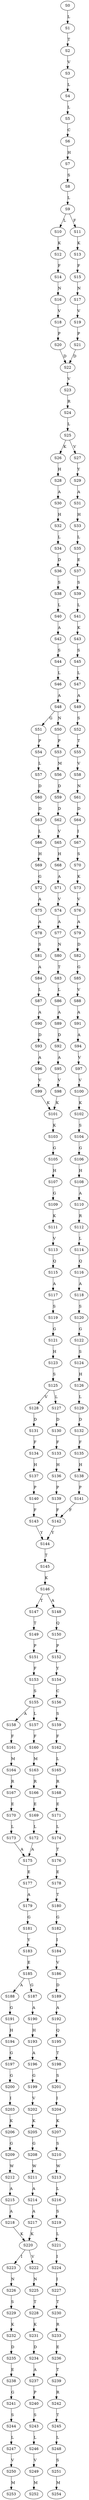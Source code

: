 strict digraph  {
	S0 -> S1 [ label = L ];
	S1 -> S2 [ label = T ];
	S2 -> S3 [ label = V ];
	S3 -> S4 [ label = L ];
	S4 -> S5 [ label = L ];
	S5 -> S6 [ label = C ];
	S6 -> S7 [ label = H ];
	S7 -> S8 [ label = S ];
	S8 -> S9 [ label = L ];
	S9 -> S10 [ label = L ];
	S9 -> S11 [ label = F ];
	S10 -> S12 [ label = K ];
	S11 -> S13 [ label = K ];
	S12 -> S14 [ label = F ];
	S13 -> S15 [ label = F ];
	S14 -> S16 [ label = N ];
	S15 -> S17 [ label = N ];
	S16 -> S18 [ label = V ];
	S17 -> S19 [ label = V ];
	S18 -> S20 [ label = P ];
	S19 -> S21 [ label = P ];
	S20 -> S22 [ label = D ];
	S21 -> S22 [ label = D ];
	S22 -> S23 [ label = V ];
	S23 -> S24 [ label = R ];
	S24 -> S25 [ label = L ];
	S25 -> S26 [ label = K ];
	S25 -> S27 [ label = V ];
	S26 -> S28 [ label = H ];
	S27 -> S29 [ label = Y ];
	S28 -> S30 [ label = A ];
	S29 -> S31 [ label = A ];
	S30 -> S32 [ label = H ];
	S31 -> S33 [ label = H ];
	S32 -> S34 [ label = L ];
	S33 -> S35 [ label = L ];
	S34 -> S36 [ label = D ];
	S35 -> S37 [ label = E ];
	S36 -> S38 [ label = S ];
	S37 -> S39 [ label = S ];
	S38 -> S40 [ label = L ];
	S39 -> S41 [ label = L ];
	S40 -> S42 [ label = A ];
	S41 -> S43 [ label = K ];
	S42 -> S44 [ label = S ];
	S43 -> S45 [ label = S ];
	S44 -> S46 [ label = L ];
	S45 -> S47 [ label = L ];
	S46 -> S48 [ label = A ];
	S47 -> S49 [ label = A ];
	S48 -> S50 [ label = N ];
	S48 -> S51 [ label = G ];
	S49 -> S52 [ label = S ];
	S50 -> S53 [ label = P ];
	S51 -> S54 [ label = P ];
	S52 -> S55 [ label = T ];
	S53 -> S56 [ label = M ];
	S54 -> S57 [ label = L ];
	S55 -> S58 [ label = V ];
	S56 -> S59 [ label = D ];
	S57 -> S60 [ label = D ];
	S58 -> S61 [ label = N ];
	S59 -> S62 [ label = D ];
	S60 -> S63 [ label = D ];
	S61 -> S64 [ label = D ];
	S62 -> S65 [ label = V ];
	S63 -> S66 [ label = L ];
	S64 -> S67 [ label = I ];
	S65 -> S68 [ label = H ];
	S66 -> S69 [ label = H ];
	S67 -> S70 [ label = S ];
	S68 -> S71 [ label = A ];
	S69 -> S72 [ label = G ];
	S70 -> S73 [ label = K ];
	S71 -> S74 [ label = V ];
	S72 -> S75 [ label = A ];
	S73 -> S76 [ label = V ];
	S74 -> S77 [ label = A ];
	S75 -> S78 [ label = A ];
	S76 -> S79 [ label = A ];
	S77 -> S80 [ label = N ];
	S78 -> S81 [ label = S ];
	S79 -> S82 [ label = D ];
	S80 -> S83 [ label = T ];
	S81 -> S84 [ label = A ];
	S82 -> S85 [ label = G ];
	S83 -> S86 [ label = L ];
	S84 -> S87 [ label = L ];
	S85 -> S88 [ label = V ];
	S86 -> S89 [ label = A ];
	S87 -> S90 [ label = A ];
	S88 -> S91 [ label = A ];
	S89 -> S92 [ label = D ];
	S90 -> S93 [ label = D ];
	S91 -> S94 [ label = A ];
	S92 -> S95 [ label = A ];
	S93 -> S96 [ label = A ];
	S94 -> S97 [ label = V ];
	S95 -> S98 [ label = V ];
	S96 -> S99 [ label = V ];
	S97 -> S100 [ label = V ];
	S98 -> S101 [ label = K ];
	S99 -> S101 [ label = K ];
	S100 -> S102 [ label = K ];
	S101 -> S103 [ label = K ];
	S102 -> S104 [ label = S ];
	S103 -> S105 [ label = G ];
	S104 -> S106 [ label = G ];
	S105 -> S107 [ label = H ];
	S106 -> S108 [ label = H ];
	S107 -> S109 [ label = G ];
	S108 -> S110 [ label = A ];
	S109 -> S111 [ label = K ];
	S110 -> S112 [ label = R ];
	S111 -> S113 [ label = V ];
	S112 -> S114 [ label = L ];
	S113 -> S115 [ label = Q ];
	S114 -> S116 [ label = Q ];
	S115 -> S117 [ label = A ];
	S116 -> S118 [ label = A ];
	S117 -> S119 [ label = S ];
	S118 -> S120 [ label = S ];
	S119 -> S121 [ label = G ];
	S120 -> S122 [ label = G ];
	S121 -> S123 [ label = H ];
	S122 -> S124 [ label = S ];
	S123 -> S125 [ label = S ];
	S124 -> S126 [ label = H ];
	S125 -> S127 [ label = L ];
	S125 -> S128 [ label = V ];
	S126 -> S129 [ label = L ];
	S127 -> S130 [ label = D ];
	S128 -> S131 [ label = D ];
	S129 -> S132 [ label = D ];
	S130 -> S133 [ label = F ];
	S131 -> S134 [ label = F ];
	S132 -> S135 [ label = F ];
	S133 -> S136 [ label = H ];
	S134 -> S137 [ label = H ];
	S135 -> S138 [ label = H ];
	S136 -> S139 [ label = P ];
	S137 -> S140 [ label = P ];
	S138 -> S141 [ label = P ];
	S139 -> S142 [ label = F ];
	S140 -> S143 [ label = F ];
	S141 -> S142 [ label = F ];
	S142 -> S144 [ label = Y ];
	S143 -> S144 [ label = Y ];
	S144 -> S145 [ label = T ];
	S145 -> S146 [ label = K ];
	S146 -> S147 [ label = T ];
	S146 -> S148 [ label = A ];
	S147 -> S149 [ label = T ];
	S148 -> S150 [ label = Q ];
	S149 -> S151 [ label = P ];
	S150 -> S152 [ label = P ];
	S151 -> S153 [ label = F ];
	S152 -> S154 [ label = Y ];
	S153 -> S155 [ label = S ];
	S154 -> S156 [ label = C ];
	S155 -> S157 [ label = L ];
	S155 -> S158 [ label = A ];
	S156 -> S159 [ label = S ];
	S157 -> S160 [ label = F ];
	S158 -> S161 [ label = F ];
	S159 -> S162 [ label = F ];
	S160 -> S163 [ label = M ];
	S161 -> S164 [ label = M ];
	S162 -> S165 [ label = L ];
	S163 -> S166 [ label = R ];
	S164 -> S167 [ label = R ];
	S165 -> S168 [ label = R ];
	S166 -> S169 [ label = E ];
	S167 -> S170 [ label = E ];
	S168 -> S171 [ label = E ];
	S169 -> S172 [ label = L ];
	S170 -> S173 [ label = L ];
	S171 -> S174 [ label = L ];
	S172 -> S175 [ label = A ];
	S173 -> S175 [ label = A ];
	S174 -> S176 [ label = T ];
	S175 -> S177 [ label = E ];
	S176 -> S178 [ label = E ];
	S177 -> S179 [ label = A ];
	S178 -> S180 [ label = T ];
	S179 -> S181 [ label = G ];
	S180 -> S182 [ label = G ];
	S181 -> S183 [ label = Y ];
	S182 -> S184 [ label = I ];
	S183 -> S185 [ label = E ];
	S184 -> S186 [ label = V ];
	S185 -> S187 [ label = G ];
	S185 -> S188 [ label = A ];
	S186 -> S189 [ label = D ];
	S187 -> S190 [ label = A ];
	S188 -> S191 [ label = G ];
	S189 -> S192 [ label = A ];
	S190 -> S193 [ label = H ];
	S191 -> S194 [ label = H ];
	S192 -> S195 [ label = Q ];
	S193 -> S196 [ label = A ];
	S194 -> S197 [ label = G ];
	S195 -> S198 [ label = T ];
	S196 -> S199 [ label = G ];
	S197 -> S200 [ label = G ];
	S198 -> S201 [ label = S ];
	S199 -> S202 [ label = V ];
	S200 -> S203 [ label = I ];
	S201 -> S204 [ label = I ];
	S202 -> S205 [ label = K ];
	S203 -> S206 [ label = K ];
	S204 -> S207 [ label = K ];
	S205 -> S208 [ label = G ];
	S206 -> S209 [ label = G ];
	S207 -> S210 [ label = S ];
	S208 -> S211 [ label = W ];
	S209 -> S212 [ label = W ];
	S210 -> S213 [ label = W ];
	S211 -> S214 [ label = A ];
	S212 -> S215 [ label = A ];
	S213 -> S216 [ label = L ];
	S214 -> S217 [ label = A ];
	S215 -> S218 [ label = A ];
	S216 -> S219 [ label = S ];
	S217 -> S220 [ label = K ];
	S218 -> S220 [ label = K ];
	S219 -> S221 [ label = L ];
	S220 -> S222 [ label = V ];
	S220 -> S223 [ label = I ];
	S221 -> S224 [ label = I ];
	S222 -> S225 [ label = N ];
	S223 -> S226 [ label = N ];
	S224 -> S227 [ label = I ];
	S225 -> S228 [ label = T ];
	S226 -> S229 [ label = S ];
	S227 -> S230 [ label = T ];
	S228 -> S231 [ label = K ];
	S229 -> S232 [ label = K ];
	S230 -> S233 [ label = R ];
	S231 -> S234 [ label = D ];
	S232 -> S235 [ label = D ];
	S233 -> S236 [ label = E ];
	S234 -> S237 [ label = A ];
	S235 -> S238 [ label = E ];
	S236 -> S239 [ label = T ];
	S237 -> S240 [ label = P ];
	S238 -> S241 [ label = G ];
	S239 -> S242 [ label = R ];
	S240 -> S243 [ label = S ];
	S241 -> S244 [ label = S ];
	S242 -> S245 [ label = T ];
	S243 -> S246 [ label = L ];
	S244 -> S247 [ label = L ];
	S245 -> S248 [ label = L ];
	S246 -> S249 [ label = V ];
	S247 -> S250 [ label = V ];
	S248 -> S251 [ label = S ];
	S249 -> S252 [ label = M ];
	S250 -> S253 [ label = M ];
	S251 -> S254 [ label = M ];
}
